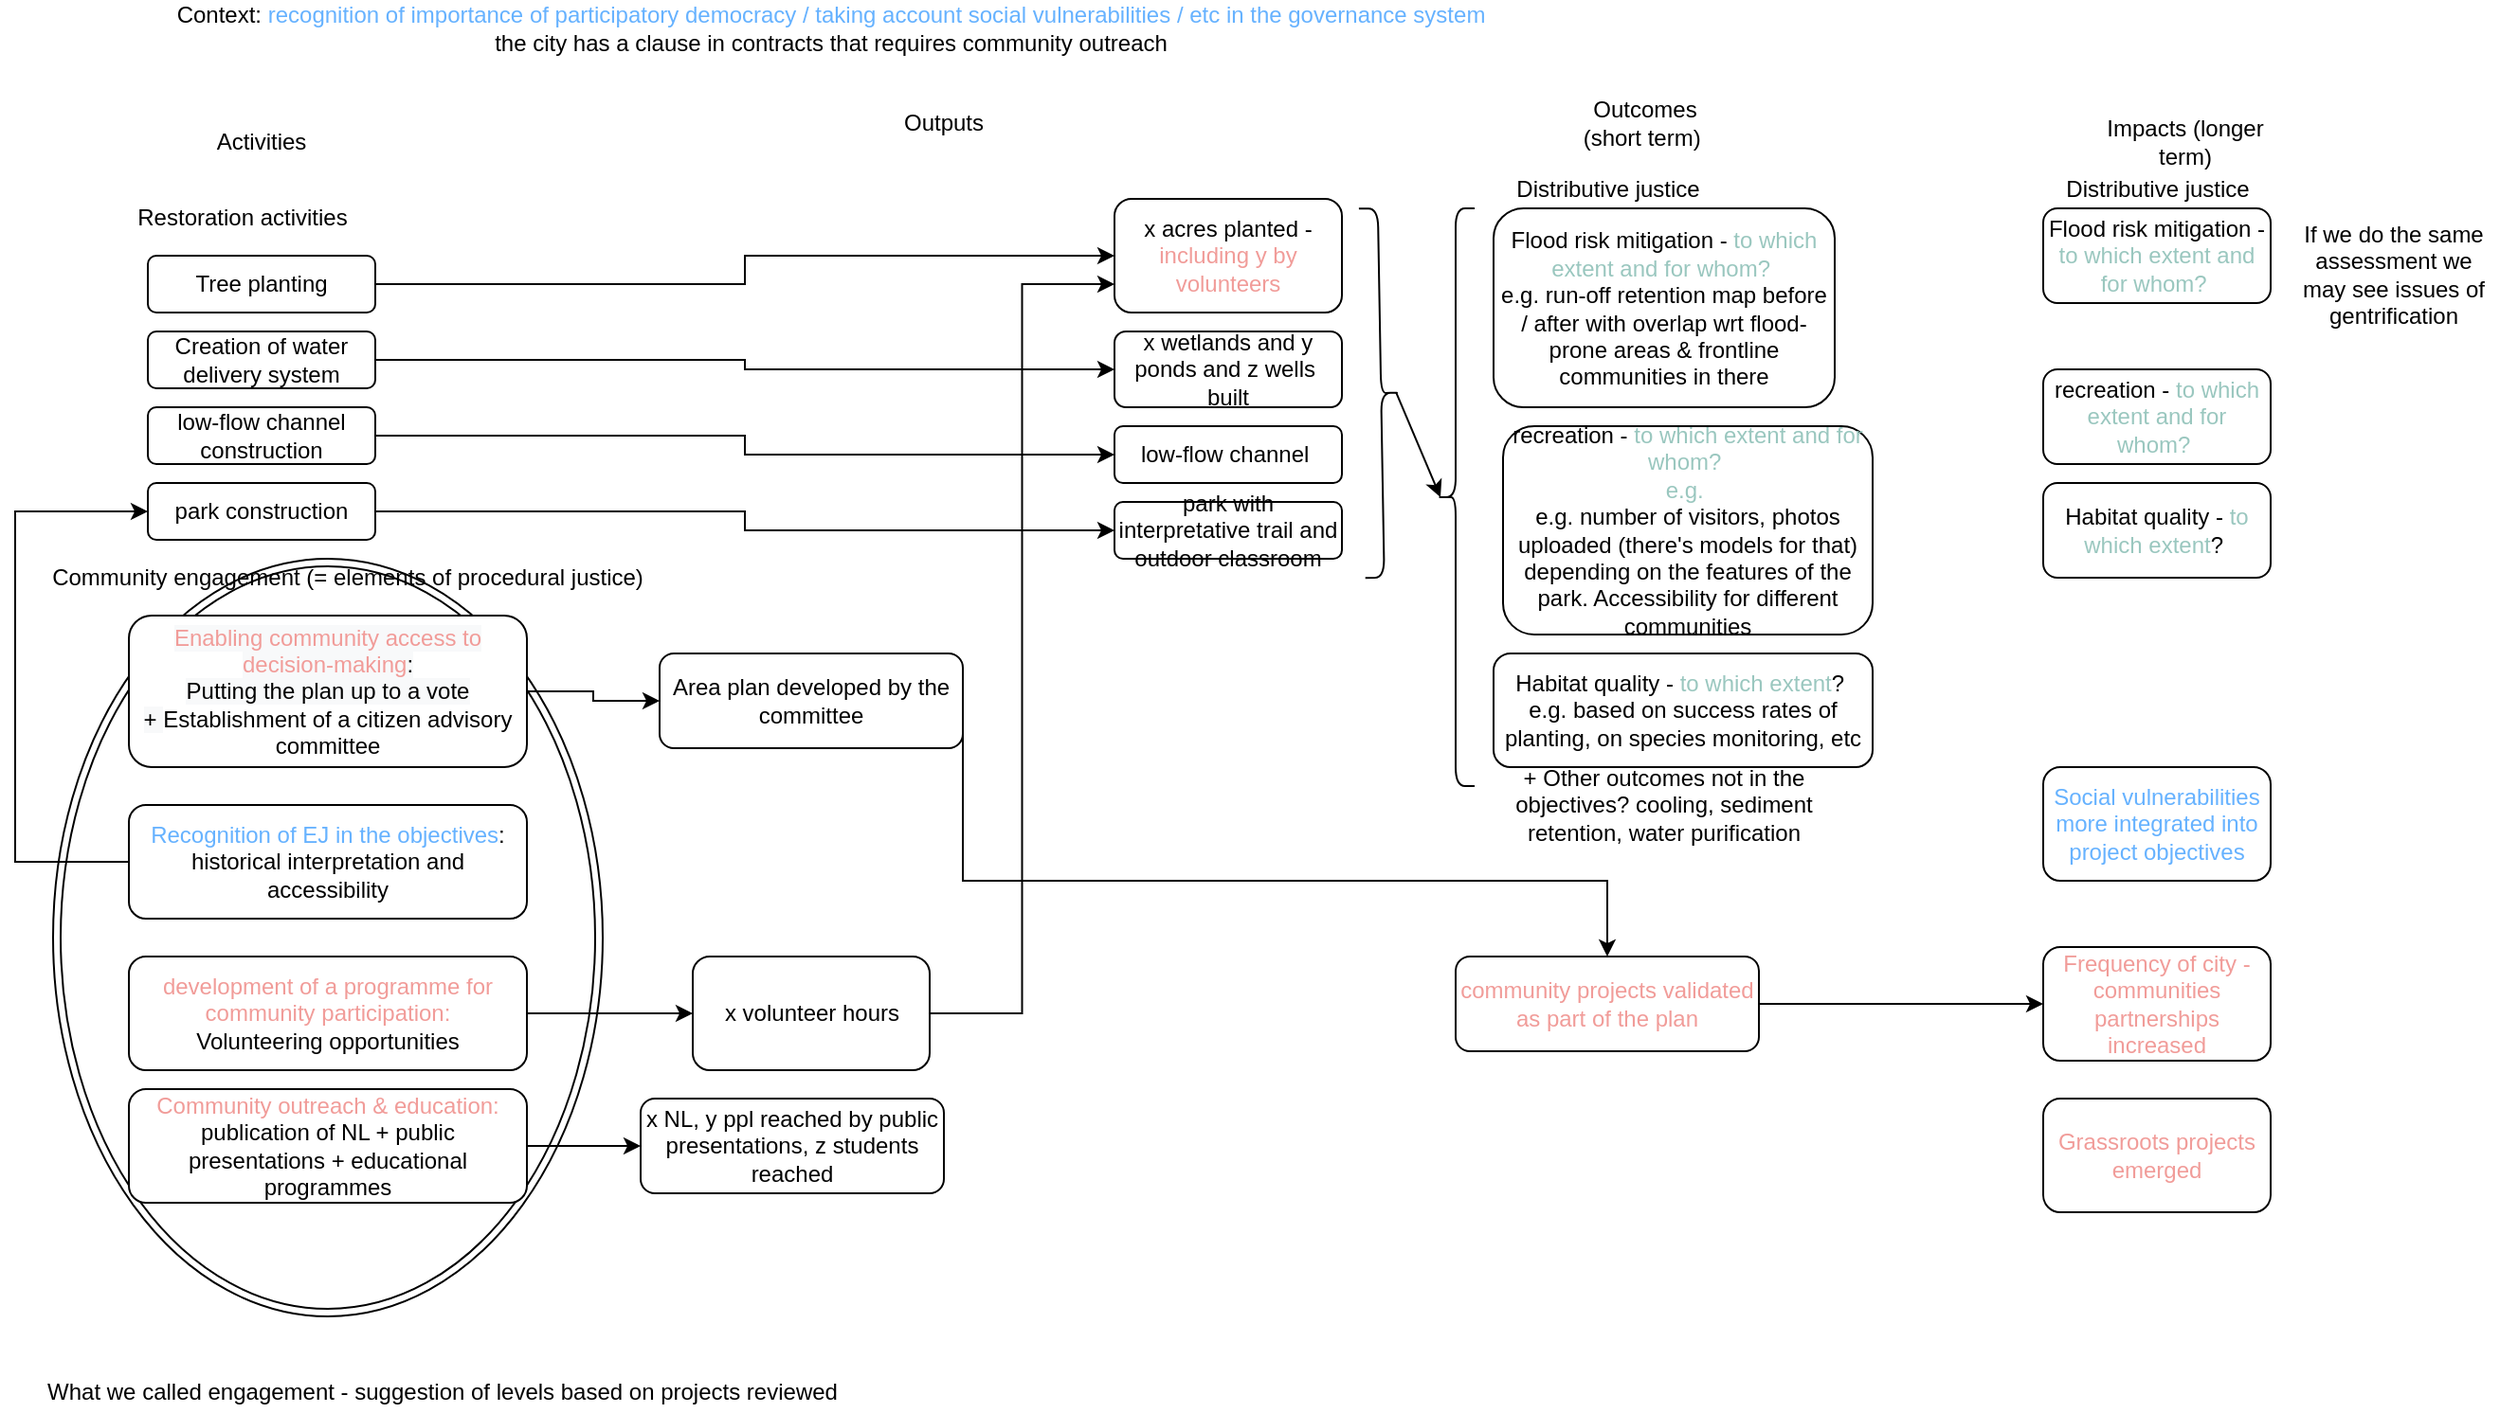 <mxfile version="13.10.9" type="github">
  <diagram id="vgA6iTGPaxQfXKOa6rfH" name="Page-1">
    <mxGraphModel dx="1422" dy="794" grid="1" gridSize="10" guides="1" tooltips="1" connect="1" arrows="1" fold="1" page="1" pageScale="1" pageWidth="1654" pageHeight="2336" math="0" shadow="0">
      <root>
        <mxCell id="0" />
        <mxCell id="1" parent="0" />
        <mxCell id="OVi4SH4In0DBITWxW0jp-76" value="" style="ellipse;shape=doubleEllipse;whiteSpace=wrap;html=1;strokeColor=#000000;fillColor=none;" vertex="1" parent="1">
          <mxGeometry x="70" y="320" width="290" height="400" as="geometry" />
        </mxCell>
        <mxCell id="OVi4SH4In0DBITWxW0jp-1" value="Activities" style="text;html=1;strokeColor=none;fillColor=none;align=center;verticalAlign=middle;whiteSpace=wrap;rounded=0;" vertex="1" parent="1">
          <mxGeometry x="160" y="90" width="40" height="20" as="geometry" />
        </mxCell>
        <mxCell id="OVi4SH4In0DBITWxW0jp-23" style="edgeStyle=orthogonalEdgeStyle;rounded=0;orthogonalLoop=1;jettySize=auto;html=1;exitX=1;exitY=0.5;exitDx=0;exitDy=0;" edge="1" parent="1" source="OVi4SH4In0DBITWxW0jp-2" target="OVi4SH4In0DBITWxW0jp-16">
          <mxGeometry relative="1" as="geometry" />
        </mxCell>
        <mxCell id="OVi4SH4In0DBITWxW0jp-2" value="Tree planting" style="rounded=1;whiteSpace=wrap;html=1;" vertex="1" parent="1">
          <mxGeometry x="120" y="160" width="120" height="30" as="geometry" />
        </mxCell>
        <mxCell id="OVi4SH4In0DBITWxW0jp-3" value="Restoration activities" style="text;html=1;strokeColor=none;fillColor=none;align=center;verticalAlign=middle;whiteSpace=wrap;rounded=0;" vertex="1" parent="1">
          <mxGeometry x="100" y="130" width="140" height="20" as="geometry" />
        </mxCell>
        <mxCell id="OVi4SH4In0DBITWxW0jp-38" style="edgeStyle=orthogonalEdgeStyle;rounded=0;orthogonalLoop=1;jettySize=auto;html=1;exitX=1;exitY=0.5;exitDx=0;exitDy=0;entryX=0;entryY=0.5;entryDx=0;entryDy=0;" edge="1" parent="1" source="OVi4SH4In0DBITWxW0jp-4" target="OVi4SH4In0DBITWxW0jp-17">
          <mxGeometry relative="1" as="geometry" />
        </mxCell>
        <mxCell id="OVi4SH4In0DBITWxW0jp-4" value="Creation of water delivery system" style="rounded=1;whiteSpace=wrap;html=1;" vertex="1" parent="1">
          <mxGeometry x="120" y="200" width="120" height="30" as="geometry" />
        </mxCell>
        <mxCell id="OVi4SH4In0DBITWxW0jp-36" style="edgeStyle=orthogonalEdgeStyle;rounded=0;orthogonalLoop=1;jettySize=auto;html=1;exitX=1;exitY=0.5;exitDx=0;exitDy=0;entryX=0;entryY=0.5;entryDx=0;entryDy=0;" edge="1" parent="1" source="OVi4SH4In0DBITWxW0jp-5" target="OVi4SH4In0DBITWxW0jp-18">
          <mxGeometry relative="1" as="geometry" />
        </mxCell>
        <mxCell id="OVi4SH4In0DBITWxW0jp-5" value="low-flow channel construction" style="rounded=1;whiteSpace=wrap;html=1;" vertex="1" parent="1">
          <mxGeometry x="120" y="240" width="120" height="30" as="geometry" />
        </mxCell>
        <mxCell id="OVi4SH4In0DBITWxW0jp-34" style="edgeStyle=orthogonalEdgeStyle;rounded=0;orthogonalLoop=1;jettySize=auto;html=1;exitX=1;exitY=0.5;exitDx=0;exitDy=0;" edge="1" parent="1" source="OVi4SH4In0DBITWxW0jp-6" target="OVi4SH4In0DBITWxW0jp-19">
          <mxGeometry relative="1" as="geometry" />
        </mxCell>
        <mxCell id="OVi4SH4In0DBITWxW0jp-6" value="park construction" style="rounded=1;whiteSpace=wrap;html=1;" vertex="1" parent="1">
          <mxGeometry x="120" y="280" width="120" height="30" as="geometry" />
        </mxCell>
        <mxCell id="OVi4SH4In0DBITWxW0jp-7" value="Community engagement (= elements of procedural justice)" style="text;html=1;align=center;verticalAlign=middle;resizable=0;points=[];autosize=1;" vertex="1" parent="1">
          <mxGeometry x="60" y="320" width="330" height="20" as="geometry" />
        </mxCell>
        <mxCell id="OVi4SH4In0DBITWxW0jp-25" style="edgeStyle=orthogonalEdgeStyle;rounded=0;orthogonalLoop=1;jettySize=auto;html=1;exitX=1;exitY=0.5;exitDx=0;exitDy=0;entryX=0;entryY=0.5;entryDx=0;entryDy=0;" edge="1" parent="1" source="OVi4SH4In0DBITWxW0jp-10" target="OVi4SH4In0DBITWxW0jp-20">
          <mxGeometry relative="1" as="geometry" />
        </mxCell>
        <mxCell id="OVi4SH4In0DBITWxW0jp-10" value="&lt;span style=&quot;font-family: &amp;#34;helvetica&amp;#34; ; font-size: 12px ; font-style: normal ; font-weight: 400 ; letter-spacing: normal ; text-align: center ; text-indent: 0px ; text-transform: none ; word-spacing: 0px ; background-color: rgb(248 , 249 , 250) ; display: inline ; float: none&quot;&gt;&lt;font color=&quot;#f19c99&quot;&gt;Enabling community access to decision-making&lt;/font&gt;&lt;/span&gt;&lt;span style=&quot;color: rgb(0 , 0 , 0) ; font-family: &amp;#34;helvetica&amp;#34; ; font-size: 12px ; font-style: normal ; font-weight: 400 ; letter-spacing: normal ; text-align: center ; text-indent: 0px ; text-transform: none ; word-spacing: 0px ; background-color: rgb(248 , 249 , 250) ; display: inline ; float: none&quot;&gt;: &lt;br&gt;Putting the plan up to a vote +&amp;nbsp;&lt;/span&gt;Establishment of a citizen advisory committee" style="rounded=1;whiteSpace=wrap;html=1;" vertex="1" parent="1">
          <mxGeometry x="110" y="350" width="210" height="80" as="geometry" />
        </mxCell>
        <mxCell id="OVi4SH4In0DBITWxW0jp-31" style="edgeStyle=orthogonalEdgeStyle;rounded=0;orthogonalLoop=1;jettySize=auto;html=1;exitX=0;exitY=0.5;exitDx=0;exitDy=0;entryX=0;entryY=0.5;entryDx=0;entryDy=0;" edge="1" parent="1" source="OVi4SH4In0DBITWxW0jp-11" target="OVi4SH4In0DBITWxW0jp-6">
          <mxGeometry relative="1" as="geometry">
            <Array as="points">
              <mxPoint x="50" y="480" />
              <mxPoint x="50" y="295" />
            </Array>
          </mxGeometry>
        </mxCell>
        <mxCell id="OVi4SH4In0DBITWxW0jp-11" value="&lt;font color=&quot;#66b2ff&quot;&gt;Recognition of EJ in the objectives&lt;/font&gt;: historical interpretation and accessibility" style="rounded=1;whiteSpace=wrap;html=1;" vertex="1" parent="1">
          <mxGeometry x="110" y="450" width="210" height="60" as="geometry" />
        </mxCell>
        <mxCell id="OVi4SH4In0DBITWxW0jp-30" style="edgeStyle=orthogonalEdgeStyle;rounded=0;orthogonalLoop=1;jettySize=auto;html=1;exitX=1;exitY=0.5;exitDx=0;exitDy=0;" edge="1" parent="1" source="OVi4SH4In0DBITWxW0jp-13" target="OVi4SH4In0DBITWxW0jp-27">
          <mxGeometry relative="1" as="geometry" />
        </mxCell>
        <mxCell id="OVi4SH4In0DBITWxW0jp-13" value="&lt;font color=&quot;#f19c99&quot;&gt;development of a programme for community participation:&lt;/font&gt;&lt;br&gt;Volunteering opportunities" style="rounded=1;whiteSpace=wrap;html=1;" vertex="1" parent="1">
          <mxGeometry x="110" y="530" width="210" height="60" as="geometry" />
        </mxCell>
        <mxCell id="OVi4SH4In0DBITWxW0jp-26" style="edgeStyle=orthogonalEdgeStyle;rounded=0;orthogonalLoop=1;jettySize=auto;html=1;exitX=1;exitY=0.5;exitDx=0;exitDy=0;entryX=0;entryY=0.5;entryDx=0;entryDy=0;" edge="1" parent="1" source="OVi4SH4In0DBITWxW0jp-14" target="OVi4SH4In0DBITWxW0jp-21">
          <mxGeometry relative="1" as="geometry" />
        </mxCell>
        <mxCell id="OVi4SH4In0DBITWxW0jp-14" value="&lt;font color=&quot;#f19c99&quot;&gt;Community outreach &amp;amp; education:&lt;/font&gt;&lt;br&gt;publication of NL + public presentations + educational programmes" style="rounded=1;whiteSpace=wrap;html=1;" vertex="1" parent="1">
          <mxGeometry x="110" y="600" width="210" height="60" as="geometry" />
        </mxCell>
        <mxCell id="OVi4SH4In0DBITWxW0jp-15" value="Outputs" style="text;html=1;strokeColor=none;fillColor=none;align=center;verticalAlign=middle;whiteSpace=wrap;rounded=0;" vertex="1" parent="1">
          <mxGeometry x="520" y="80" width="40" height="20" as="geometry" />
        </mxCell>
        <mxCell id="OVi4SH4In0DBITWxW0jp-16" value="x acres planted - &lt;font color=&quot;#f19c99&quot;&gt;including y by volunteers&lt;/font&gt;" style="rounded=1;whiteSpace=wrap;html=1;" vertex="1" parent="1">
          <mxGeometry x="630" y="130" width="120" height="60" as="geometry" />
        </mxCell>
        <mxCell id="OVi4SH4In0DBITWxW0jp-17" value="x wetlands and y ponds and z wells&amp;nbsp; built" style="rounded=1;whiteSpace=wrap;html=1;" vertex="1" parent="1">
          <mxGeometry x="630" y="200" width="120" height="40" as="geometry" />
        </mxCell>
        <mxCell id="OVi4SH4In0DBITWxW0jp-18" value="low-flow channel&amp;nbsp;" style="rounded=1;whiteSpace=wrap;html=1;" vertex="1" parent="1">
          <mxGeometry x="630" y="250" width="120" height="30" as="geometry" />
        </mxCell>
        <mxCell id="OVi4SH4In0DBITWxW0jp-19" value="park with interpretative trail and outdoor classroom" style="rounded=1;whiteSpace=wrap;html=1;" vertex="1" parent="1">
          <mxGeometry x="630" y="290" width="120" height="30" as="geometry" />
        </mxCell>
        <mxCell id="OVi4SH4In0DBITWxW0jp-46" style="edgeStyle=orthogonalEdgeStyle;rounded=0;orthogonalLoop=1;jettySize=auto;html=1;exitX=1;exitY=0.5;exitDx=0;exitDy=0;" edge="1" parent="1" source="OVi4SH4In0DBITWxW0jp-20" target="OVi4SH4In0DBITWxW0jp-45">
          <mxGeometry relative="1" as="geometry">
            <Array as="points">
              <mxPoint x="550" y="490" />
              <mxPoint x="890" y="490" />
            </Array>
          </mxGeometry>
        </mxCell>
        <mxCell id="OVi4SH4In0DBITWxW0jp-20" value="Area plan developed by the committee" style="rounded=1;whiteSpace=wrap;html=1;" vertex="1" parent="1">
          <mxGeometry x="390" y="370" width="160" height="50" as="geometry" />
        </mxCell>
        <mxCell id="OVi4SH4In0DBITWxW0jp-21" value="x NL, y ppl reached by public presentations, z students reached" style="rounded=1;whiteSpace=wrap;html=1;" vertex="1" parent="1">
          <mxGeometry x="380" y="605" width="160" height="50" as="geometry" />
        </mxCell>
        <mxCell id="OVi4SH4In0DBITWxW0jp-28" style="edgeStyle=orthogonalEdgeStyle;rounded=0;orthogonalLoop=1;jettySize=auto;html=1;exitX=1;exitY=0.5;exitDx=0;exitDy=0;entryX=0;entryY=0.75;entryDx=0;entryDy=0;" edge="1" parent="1" source="OVi4SH4In0DBITWxW0jp-27" target="OVi4SH4In0DBITWxW0jp-16">
          <mxGeometry relative="1" as="geometry" />
        </mxCell>
        <mxCell id="OVi4SH4In0DBITWxW0jp-27" value="x volunteer hours" style="rounded=1;whiteSpace=wrap;html=1;" vertex="1" parent="1">
          <mxGeometry x="407.5" y="530" width="125" height="60" as="geometry" />
        </mxCell>
        <mxCell id="OVi4SH4In0DBITWxW0jp-42" value="Outcomes (short term)&amp;nbsp;" style="text;html=1;strokeColor=none;fillColor=none;align=center;verticalAlign=middle;whiteSpace=wrap;rounded=0;" vertex="1" parent="1">
          <mxGeometry x="870" y="80" width="80" height="20" as="geometry" />
        </mxCell>
        <mxCell id="OVi4SH4In0DBITWxW0jp-44" value="Flood risk mitigation - &lt;font color=&quot;#9ac7bf&quot;&gt;to which extent and for whom?&lt;/font&gt;&amp;nbsp;&lt;br&gt;e.g. run-off retention map before / after with overlap wrt flood-prone areas &amp;amp; frontline communities in there" style="rounded=1;whiteSpace=wrap;html=1;" vertex="1" parent="1">
          <mxGeometry x="830" y="135" width="180" height="105" as="geometry" />
        </mxCell>
        <mxCell id="OVi4SH4In0DBITWxW0jp-80" style="edgeStyle=orthogonalEdgeStyle;rounded=0;orthogonalLoop=1;jettySize=auto;html=1;exitX=1;exitY=0.5;exitDx=0;exitDy=0;entryX=0;entryY=0.5;entryDx=0;entryDy=0;" edge="1" parent="1" source="OVi4SH4In0DBITWxW0jp-45" target="OVi4SH4In0DBITWxW0jp-73">
          <mxGeometry relative="1" as="geometry" />
        </mxCell>
        <mxCell id="OVi4SH4In0DBITWxW0jp-45" value="&lt;font color=&quot;#f19c99&quot;&gt;community projects validated as part of the plan&lt;/font&gt;" style="rounded=1;whiteSpace=wrap;html=1;" vertex="1" parent="1">
          <mxGeometry x="810" y="530" width="160" height="50" as="geometry" />
        </mxCell>
        <mxCell id="OVi4SH4In0DBITWxW0jp-47" value="recreation - &lt;font color=&quot;#9ac7bf&quot;&gt;to which extent and for whom?&amp;nbsp;&lt;/font&gt;&lt;br&gt;&lt;font color=&quot;#9ac7bf&quot;&gt;e.g.&amp;nbsp;&lt;/font&gt;&lt;br&gt;e.g. number of visitors, photos uploaded (there&#39;s models for that) depending on the features of the park. Accessibility for different communities" style="rounded=1;whiteSpace=wrap;html=1;" vertex="1" parent="1">
          <mxGeometry x="835" y="250" width="195" height="110" as="geometry" />
        </mxCell>
        <mxCell id="OVi4SH4In0DBITWxW0jp-48" value="Habitat quality - &lt;font color=&quot;#9ac7bf&quot;&gt;to which extent&lt;/font&gt;?&amp;nbsp;&lt;br&gt;e.g. based on success rates of planting, on species monitoring, etc" style="rounded=1;whiteSpace=wrap;html=1;" vertex="1" parent="1">
          <mxGeometry x="830" y="370" width="200" height="60" as="geometry" />
        </mxCell>
        <mxCell id="OVi4SH4In0DBITWxW0jp-51" value="Distributive justice" style="text;html=1;align=center;verticalAlign=middle;resizable=0;points=[];autosize=1;" vertex="1" parent="1">
          <mxGeometry x="835" y="115" width="110" height="20" as="geometry" />
        </mxCell>
        <mxCell id="OVi4SH4In0DBITWxW0jp-54" value="Impacts (longer term)" style="text;html=1;strokeColor=none;fillColor=none;align=center;verticalAlign=middle;whiteSpace=wrap;rounded=0;" vertex="1" parent="1">
          <mxGeometry x="1140" y="90" width="110" height="20" as="geometry" />
        </mxCell>
        <mxCell id="OVi4SH4In0DBITWxW0jp-55" value="" style="shape=curlyBracket;whiteSpace=wrap;html=1;rounded=1;strokeColor=#000000;" vertex="1" parent="1">
          <mxGeometry x="800" y="135" width="20" height="305" as="geometry" />
        </mxCell>
        <mxCell id="OVi4SH4In0DBITWxW0jp-56" value="" style="shape=curlyBracket;whiteSpace=wrap;html=1;rounded=1;strokeColor=#000000;rotation=-181;size=0.5;" vertex="1" parent="1">
          <mxGeometry x="760.65" y="134.99" width="20" height="195" as="geometry" />
        </mxCell>
        <mxCell id="OVi4SH4In0DBITWxW0jp-57" value="" style="endArrow=classic;html=1;entryX=0.1;entryY=0.5;entryDx=0;entryDy=0;entryPerimeter=0;exitX=0.1;exitY=0.5;exitDx=0;exitDy=0;exitPerimeter=0;" edge="1" parent="1" source="OVi4SH4In0DBITWxW0jp-56" target="OVi4SH4In0DBITWxW0jp-55">
          <mxGeometry width="50" height="50" relative="1" as="geometry">
            <mxPoint x="780.65" y="231.91" as="sourcePoint" />
            <mxPoint x="860.65" y="231.91" as="targetPoint" />
          </mxGeometry>
        </mxCell>
        <mxCell id="OVi4SH4In0DBITWxW0jp-60" value="Flood risk mitigation - &lt;font color=&quot;#9ac7bf&quot;&gt;to which extent and for whom?&lt;/font&gt;&amp;nbsp;" style="rounded=1;whiteSpace=wrap;html=1;" vertex="1" parent="1">
          <mxGeometry x="1120" y="134.99" width="120" height="50" as="geometry" />
        </mxCell>
        <mxCell id="OVi4SH4In0DBITWxW0jp-61" value="recreation - &lt;font color=&quot;#9ac7bf&quot;&gt;to which extent and for whom?&amp;nbsp;&lt;/font&gt;" style="rounded=1;whiteSpace=wrap;html=1;" vertex="1" parent="1">
          <mxGeometry x="1120" y="219.99" width="120" height="50" as="geometry" />
        </mxCell>
        <mxCell id="OVi4SH4In0DBITWxW0jp-62" value="Habitat quality - &lt;font color=&quot;#9ac7bf&quot;&gt;to which extent&lt;/font&gt;?&amp;nbsp;" style="rounded=1;whiteSpace=wrap;html=1;" vertex="1" parent="1">
          <mxGeometry x="1120" y="279.99" width="120" height="50" as="geometry" />
        </mxCell>
        <mxCell id="OVi4SH4In0DBITWxW0jp-63" value="Distributive justice" style="text;html=1;align=center;verticalAlign=middle;resizable=0;points=[];autosize=1;" vertex="1" parent="1">
          <mxGeometry x="1125" y="114.99" width="110" height="20" as="geometry" />
        </mxCell>
        <mxCell id="OVi4SH4In0DBITWxW0jp-66" value="If we do the same assessment we may see issues of gentrification" style="text;html=1;strokeColor=none;fillColor=none;align=center;verticalAlign=middle;whiteSpace=wrap;rounded=0;" vertex="1" parent="1">
          <mxGeometry x="1250" y="160" width="110" height="20" as="geometry" />
        </mxCell>
        <mxCell id="OVi4SH4In0DBITWxW0jp-72" value="+ Other outcomes not in the objectives? cooling, sediment retention, water purification" style="text;html=1;strokeColor=none;fillColor=none;align=center;verticalAlign=middle;whiteSpace=wrap;rounded=0;" vertex="1" parent="1">
          <mxGeometry x="835" y="440" width="170" height="20" as="geometry" />
        </mxCell>
        <mxCell id="OVi4SH4In0DBITWxW0jp-73" value="&lt;font color=&quot;#f19c99&quot;&gt;Frequency of city - communities partnerships increased&lt;/font&gt;" style="rounded=1;whiteSpace=wrap;html=1;strokeColor=#000000;" vertex="1" parent="1">
          <mxGeometry x="1120" y="525" width="120" height="60" as="geometry" />
        </mxCell>
        <mxCell id="OVi4SH4In0DBITWxW0jp-75" value="&lt;font color=&quot;#66b2ff&quot;&gt;Social vulnerabilities more integrated into project objectives&lt;/font&gt;" style="rounded=1;whiteSpace=wrap;html=1;strokeColor=#000000;" vertex="1" parent="1">
          <mxGeometry x="1120" y="430" width="120" height="60" as="geometry" />
        </mxCell>
        <mxCell id="OVi4SH4In0DBITWxW0jp-77" value="What we called engagement - suggestion of levels based on projects reviewed" style="text;html=1;align=center;verticalAlign=middle;resizable=0;points=[];autosize=1;" vertex="1" parent="1">
          <mxGeometry x="60" y="750" width="430" height="20" as="geometry" />
        </mxCell>
        <mxCell id="OVi4SH4In0DBITWxW0jp-78" value="Context:&lt;font color=&quot;#66b2ff&quot;&gt; recognition of importance of participatory democracy / taking account social vulnerabilities / etc in the governance system&lt;/font&gt;&lt;br&gt;the city has a clause in contracts that requires community outreach" style="text;html=1;align=center;verticalAlign=middle;resizable=0;points=[];autosize=1;" vertex="1" parent="1">
          <mxGeometry x="125" y="25" width="710" height="30" as="geometry" />
        </mxCell>
        <mxCell id="OVi4SH4In0DBITWxW0jp-81" value="&lt;font color=&quot;#f19c99&quot;&gt;Grassroots projects emerged&lt;/font&gt;" style="rounded=1;whiteSpace=wrap;html=1;strokeColor=#000000;" vertex="1" parent="1">
          <mxGeometry x="1120" y="605" width="120" height="60" as="geometry" />
        </mxCell>
      </root>
    </mxGraphModel>
  </diagram>
</mxfile>
